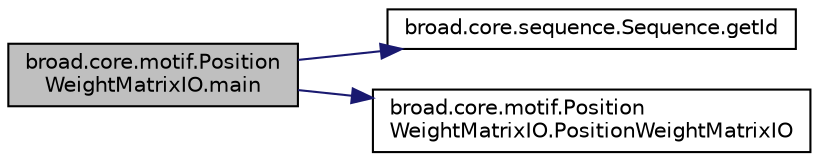 digraph "broad.core.motif.PositionWeightMatrixIO.main"
{
  edge [fontname="Helvetica",fontsize="10",labelfontname="Helvetica",labelfontsize="10"];
  node [fontname="Helvetica",fontsize="10",shape=record];
  rankdir="LR";
  Node1 [label="broad.core.motif.Position\lWeightMatrixIO.main",height=0.2,width=0.4,color="black", fillcolor="grey75", style="filled" fontcolor="black"];
  Node1 -> Node2 [color="midnightblue",fontsize="10",style="solid"];
  Node2 [label="broad.core.sequence.Sequence.getId",height=0.2,width=0.4,color="black", fillcolor="white", style="filled",URL="$classbroad_1_1core_1_1sequence_1_1_sequence.html#a5da71f38ac38e891746b5f747fe67213"];
  Node1 -> Node3 [color="midnightblue",fontsize="10",style="solid"];
  Node3 [label="broad.core.motif.Position\lWeightMatrixIO.PositionWeightMatrixIO",height=0.2,width=0.4,color="black", fillcolor="white", style="filled",URL="$classbroad_1_1core_1_1motif_1_1_position_weight_matrix_i_o.html#ae8e7a7d951e833b389cc6f26f942881e"];
}
